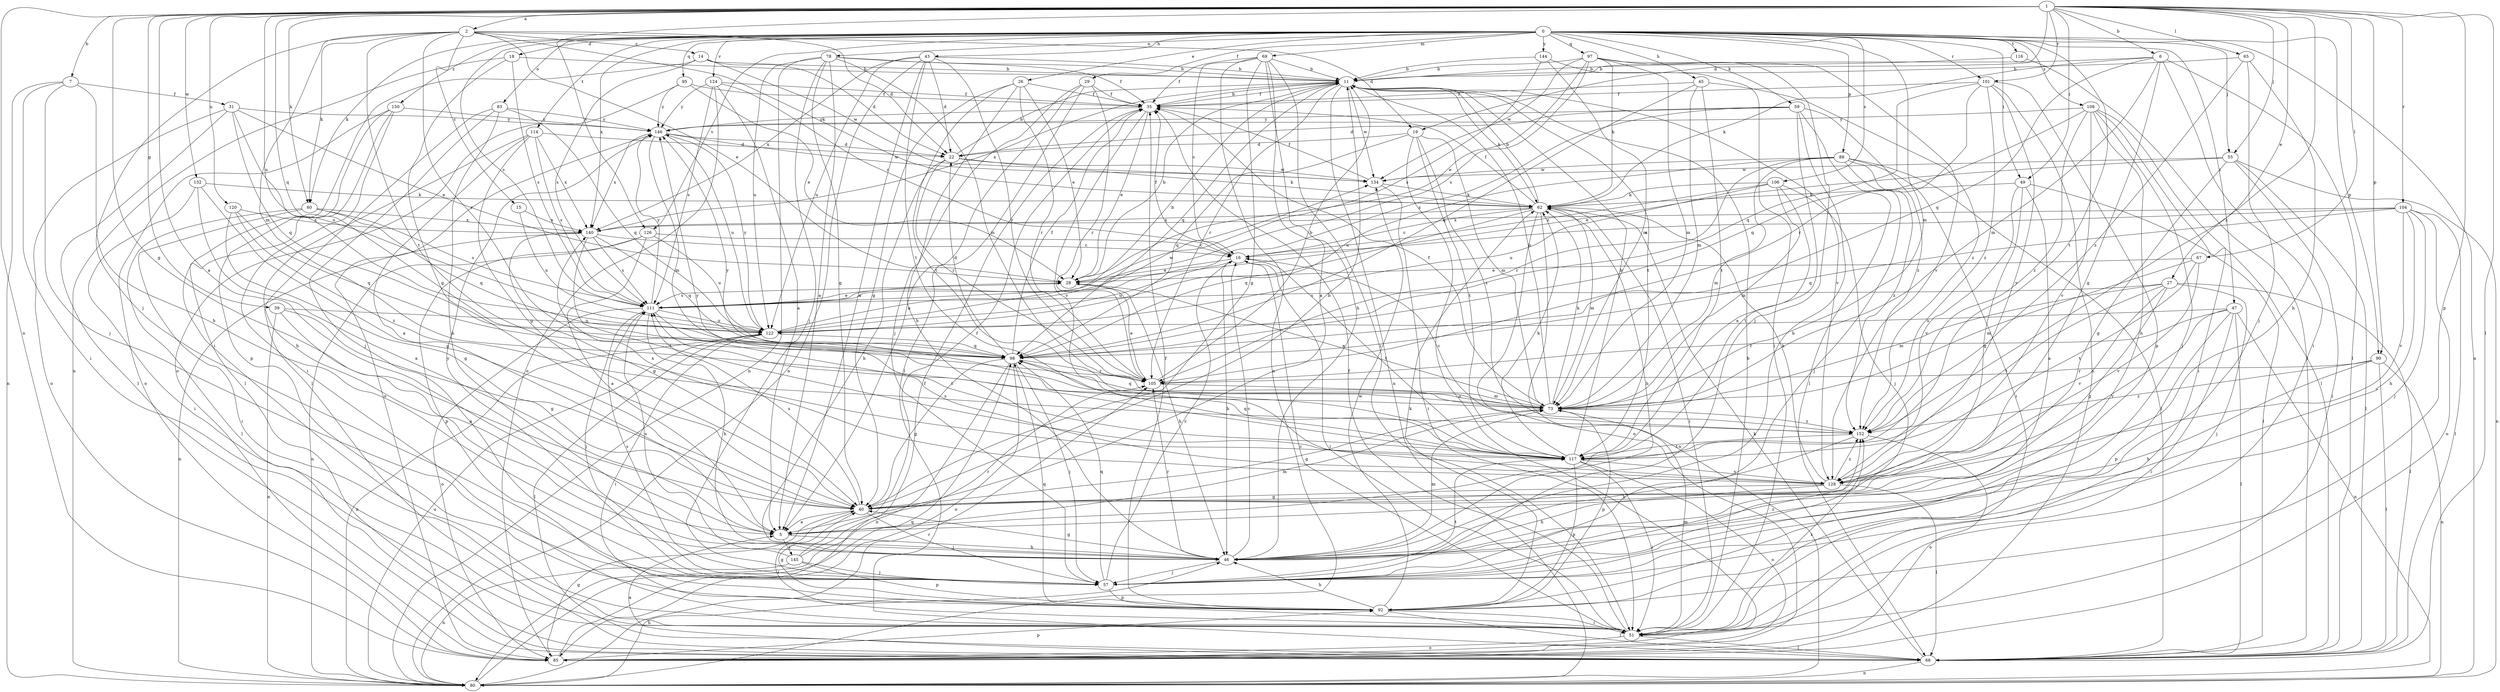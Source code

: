 strict digraph  {
0;
1;
2;
5;
6;
7;
11;
14;
15;
16;
18;
19;
22;
26;
27;
28;
29;
31;
35;
39;
40;
43;
45;
46;
47;
49;
51;
55;
57;
59;
60;
62;
65;
67;
68;
69;
73;
78;
80;
83;
85;
88;
90;
92;
95;
97;
98;
101;
104;
105;
106;
108;
111;
114;
116;
117;
120;
122;
124;
126;
128;
132;
134;
140;
144;
145;
146;
150;
152;
0 -> 18  [label=d];
0 -> 26  [label=e];
0 -> 29  [label=f];
0 -> 43  [label=h];
0 -> 45  [label=h];
0 -> 47  [label=i];
0 -> 49  [label=i];
0 -> 55  [label=j];
0 -> 59  [label=k];
0 -> 60  [label=k];
0 -> 69  [label=m];
0 -> 73  [label=m];
0 -> 78  [label=n];
0 -> 80  [label=n];
0 -> 83  [label=o];
0 -> 88  [label=p];
0 -> 90  [label=p];
0 -> 95  [label=q];
0 -> 97  [label=q];
0 -> 101  [label=r];
0 -> 106  [label=s];
0 -> 108  [label=s];
0 -> 111  [label=s];
0 -> 114  [label=t];
0 -> 116  [label=t];
0 -> 117  [label=t];
0 -> 124  [label=v];
0 -> 126  [label=v];
0 -> 140  [label=x];
0 -> 144  [label=y];
0 -> 150  [label=z];
1 -> 2  [label=a];
1 -> 5  [label=a];
1 -> 6  [label=b];
1 -> 7  [label=b];
1 -> 19  [label=d];
1 -> 27  [label=e];
1 -> 39  [label=g];
1 -> 40  [label=g];
1 -> 49  [label=i];
1 -> 55  [label=j];
1 -> 60  [label=k];
1 -> 65  [label=l];
1 -> 67  [label=l];
1 -> 68  [label=l];
1 -> 85  [label=o];
1 -> 90  [label=p];
1 -> 92  [label=p];
1 -> 98  [label=q];
1 -> 101  [label=r];
1 -> 104  [label=r];
1 -> 120  [label=u];
1 -> 122  [label=u];
1 -> 126  [label=v];
1 -> 132  [label=w];
1 -> 152  [label=z];
2 -> 14  [label=c];
2 -> 15  [label=c];
2 -> 19  [label=d];
2 -> 22  [label=d];
2 -> 28  [label=e];
2 -> 57  [label=j];
2 -> 60  [label=k];
2 -> 62  [label=k];
2 -> 73  [label=m];
2 -> 105  [label=r];
2 -> 117  [label=t];
5 -> 46  [label=h];
5 -> 73  [label=m];
5 -> 145  [label=y];
6 -> 11  [label=b];
6 -> 40  [label=g];
6 -> 51  [label=i];
6 -> 62  [label=k];
6 -> 68  [label=l];
6 -> 73  [label=m];
6 -> 98  [label=q];
7 -> 31  [label=f];
7 -> 46  [label=h];
7 -> 51  [label=i];
7 -> 57  [label=j];
7 -> 80  [label=n];
11 -> 35  [label=f];
11 -> 62  [label=k];
11 -> 80  [label=n];
11 -> 98  [label=q];
11 -> 105  [label=r];
11 -> 117  [label=t];
11 -> 128  [label=v];
11 -> 134  [label=w];
11 -> 140  [label=x];
14 -> 11  [label=b];
14 -> 22  [label=d];
14 -> 51  [label=i];
14 -> 111  [label=s];
14 -> 134  [label=w];
15 -> 122  [label=u];
15 -> 140  [label=x];
16 -> 28  [label=e];
16 -> 35  [label=f];
16 -> 46  [label=h];
16 -> 51  [label=i];
16 -> 117  [label=t];
16 -> 122  [label=u];
18 -> 11  [label=b];
18 -> 40  [label=g];
18 -> 80  [label=n];
18 -> 111  [label=s];
19 -> 22  [label=d];
19 -> 73  [label=m];
19 -> 85  [label=o];
19 -> 98  [label=q];
19 -> 117  [label=t];
19 -> 152  [label=z];
22 -> 11  [label=b];
22 -> 46  [label=h];
22 -> 62  [label=k];
22 -> 105  [label=r];
22 -> 134  [label=w];
26 -> 28  [label=e];
26 -> 35  [label=f];
26 -> 40  [label=g];
26 -> 46  [label=h];
26 -> 105  [label=r];
26 -> 117  [label=t];
27 -> 40  [label=g];
27 -> 57  [label=j];
27 -> 68  [label=l];
27 -> 73  [label=m];
27 -> 111  [label=s];
27 -> 117  [label=t];
27 -> 128  [label=v];
28 -> 11  [label=b];
28 -> 46  [label=h];
28 -> 111  [label=s];
29 -> 5  [label=a];
29 -> 35  [label=f];
29 -> 57  [label=j];
29 -> 68  [label=l];
29 -> 105  [label=r];
31 -> 28  [label=e];
31 -> 68  [label=l];
31 -> 85  [label=o];
31 -> 98  [label=q];
31 -> 122  [label=u];
31 -> 146  [label=y];
35 -> 11  [label=b];
35 -> 28  [label=e];
35 -> 128  [label=v];
35 -> 146  [label=y];
39 -> 5  [label=a];
39 -> 40  [label=g];
39 -> 80  [label=n];
39 -> 122  [label=u];
40 -> 5  [label=a];
40 -> 11  [label=b];
40 -> 51  [label=i];
40 -> 57  [label=j];
40 -> 111  [label=s];
43 -> 5  [label=a];
43 -> 11  [label=b];
43 -> 22  [label=d];
43 -> 80  [label=n];
43 -> 105  [label=r];
43 -> 117  [label=t];
43 -> 122  [label=u];
43 -> 140  [label=x];
45 -> 35  [label=f];
45 -> 73  [label=m];
45 -> 98  [label=q];
45 -> 117  [label=t];
45 -> 152  [label=z];
46 -> 16  [label=c];
46 -> 40  [label=g];
46 -> 57  [label=j];
46 -> 73  [label=m];
46 -> 105  [label=r];
47 -> 51  [label=i];
47 -> 68  [label=l];
47 -> 80  [label=n];
47 -> 92  [label=p];
47 -> 105  [label=r];
47 -> 122  [label=u];
47 -> 128  [label=v];
49 -> 5  [label=a];
49 -> 40  [label=g];
49 -> 62  [label=k];
49 -> 68  [label=l];
49 -> 128  [label=v];
51 -> 11  [label=b];
51 -> 16  [label=c];
51 -> 35  [label=f];
51 -> 68  [label=l];
51 -> 73  [label=m];
51 -> 85  [label=o];
51 -> 152  [label=z];
55 -> 28  [label=e];
55 -> 40  [label=g];
55 -> 51  [label=i];
55 -> 68  [label=l];
55 -> 80  [label=n];
55 -> 134  [label=w];
57 -> 16  [label=c];
57 -> 92  [label=p];
57 -> 98  [label=q];
57 -> 111  [label=s];
57 -> 117  [label=t];
57 -> 146  [label=y];
57 -> 152  [label=z];
59 -> 5  [label=a];
59 -> 22  [label=d];
59 -> 46  [label=h];
59 -> 68  [label=l];
59 -> 111  [label=s];
59 -> 146  [label=y];
59 -> 152  [label=z];
60 -> 51  [label=i];
60 -> 68  [label=l];
60 -> 98  [label=q];
60 -> 111  [label=s];
60 -> 140  [label=x];
62 -> 11  [label=b];
62 -> 16  [label=c];
62 -> 35  [label=f];
62 -> 46  [label=h];
62 -> 51  [label=i];
62 -> 73  [label=m];
62 -> 80  [label=n];
62 -> 85  [label=o];
62 -> 98  [label=q];
62 -> 140  [label=x];
65 -> 11  [label=b];
65 -> 46  [label=h];
65 -> 57  [label=j];
65 -> 152  [label=z];
67 -> 28  [label=e];
67 -> 73  [label=m];
67 -> 117  [label=t];
67 -> 128  [label=v];
68 -> 5  [label=a];
68 -> 62  [label=k];
68 -> 80  [label=n];
69 -> 5  [label=a];
69 -> 11  [label=b];
69 -> 16  [label=c];
69 -> 35  [label=f];
69 -> 40  [label=g];
69 -> 46  [label=h];
69 -> 51  [label=i];
69 -> 80  [label=n];
73 -> 11  [label=b];
73 -> 28  [label=e];
73 -> 35  [label=f];
73 -> 40  [label=g];
73 -> 62  [label=k];
73 -> 92  [label=p];
73 -> 98  [label=q];
73 -> 146  [label=y];
73 -> 152  [label=z];
78 -> 5  [label=a];
78 -> 11  [label=b];
78 -> 35  [label=f];
78 -> 40  [label=g];
78 -> 57  [label=j];
78 -> 73  [label=m];
78 -> 80  [label=n];
78 -> 122  [label=u];
80 -> 46  [label=h];
80 -> 98  [label=q];
80 -> 105  [label=r];
80 -> 122  [label=u];
83 -> 46  [label=h];
83 -> 57  [label=j];
83 -> 68  [label=l];
83 -> 98  [label=q];
83 -> 146  [label=y];
85 -> 35  [label=f];
85 -> 40  [label=g];
85 -> 92  [label=p];
88 -> 51  [label=i];
88 -> 57  [label=j];
88 -> 68  [label=l];
88 -> 73  [label=m];
88 -> 105  [label=r];
88 -> 122  [label=u];
88 -> 134  [label=w];
88 -> 152  [label=z];
90 -> 46  [label=h];
90 -> 68  [label=l];
90 -> 80  [label=n];
90 -> 105  [label=r];
90 -> 152  [label=z];
92 -> 35  [label=f];
92 -> 40  [label=g];
92 -> 46  [label=h];
92 -> 51  [label=i];
92 -> 62  [label=k];
92 -> 68  [label=l];
92 -> 98  [label=q];
92 -> 134  [label=w];
95 -> 28  [label=e];
95 -> 35  [label=f];
95 -> 85  [label=o];
95 -> 146  [label=y];
97 -> 11  [label=b];
97 -> 28  [label=e];
97 -> 57  [label=j];
97 -> 62  [label=k];
97 -> 73  [label=m];
97 -> 111  [label=s];
97 -> 128  [label=v];
97 -> 134  [label=w];
98 -> 22  [label=d];
98 -> 35  [label=f];
98 -> 40  [label=g];
98 -> 57  [label=j];
98 -> 80  [label=n];
98 -> 85  [label=o];
98 -> 105  [label=r];
101 -> 35  [label=f];
101 -> 85  [label=o];
101 -> 92  [label=p];
101 -> 98  [label=q];
101 -> 105  [label=r];
101 -> 128  [label=v];
101 -> 152  [label=z];
104 -> 16  [label=c];
104 -> 46  [label=h];
104 -> 57  [label=j];
104 -> 68  [label=l];
104 -> 85  [label=o];
104 -> 98  [label=q];
104 -> 128  [label=v];
104 -> 140  [label=x];
105 -> 11  [label=b];
105 -> 28  [label=e];
105 -> 73  [label=m];
106 -> 16  [label=c];
106 -> 57  [label=j];
106 -> 62  [label=k];
106 -> 73  [label=m];
106 -> 117  [label=t];
106 -> 122  [label=u];
108 -> 46  [label=h];
108 -> 51  [label=i];
108 -> 57  [label=j];
108 -> 68  [label=l];
108 -> 98  [label=q];
108 -> 128  [label=v];
108 -> 146  [label=y];
108 -> 152  [label=z];
111 -> 28  [label=e];
111 -> 46  [label=h];
111 -> 57  [label=j];
111 -> 85  [label=o];
111 -> 117  [label=t];
111 -> 122  [label=u];
111 -> 146  [label=y];
114 -> 5  [label=a];
114 -> 22  [label=d];
114 -> 40  [label=g];
114 -> 46  [label=h];
114 -> 111  [label=s];
114 -> 140  [label=x];
116 -> 11  [label=b];
116 -> 68  [label=l];
117 -> 11  [label=b];
117 -> 51  [label=i];
117 -> 62  [label=k];
117 -> 85  [label=o];
117 -> 92  [label=p];
117 -> 98  [label=q];
117 -> 128  [label=v];
117 -> 146  [label=y];
120 -> 40  [label=g];
120 -> 98  [label=q];
120 -> 140  [label=x];
120 -> 152  [label=z];
122 -> 11  [label=b];
122 -> 51  [label=i];
122 -> 68  [label=l];
122 -> 80  [label=n];
122 -> 98  [label=q];
122 -> 134  [label=w];
122 -> 146  [label=y];
124 -> 5  [label=a];
124 -> 16  [label=c];
124 -> 35  [label=f];
124 -> 85  [label=o];
124 -> 111  [label=s];
124 -> 146  [label=y];
126 -> 5  [label=a];
126 -> 16  [label=c];
126 -> 80  [label=n];
126 -> 92  [label=p];
126 -> 122  [label=u];
128 -> 40  [label=g];
128 -> 46  [label=h];
128 -> 62  [label=k];
128 -> 68  [label=l];
128 -> 111  [label=s];
128 -> 140  [label=x];
128 -> 152  [label=z];
132 -> 5  [label=a];
132 -> 40  [label=g];
132 -> 51  [label=i];
132 -> 62  [label=k];
134 -> 35  [label=f];
134 -> 51  [label=i];
134 -> 62  [label=k];
140 -> 16  [label=c];
140 -> 40  [label=g];
140 -> 80  [label=n];
140 -> 98  [label=q];
140 -> 111  [label=s];
140 -> 117  [label=t];
144 -> 11  [label=b];
144 -> 51  [label=i];
144 -> 73  [label=m];
144 -> 111  [label=s];
145 -> 35  [label=f];
145 -> 57  [label=j];
145 -> 80  [label=n];
145 -> 92  [label=p];
145 -> 105  [label=r];
145 -> 111  [label=s];
146 -> 22  [label=d];
146 -> 73  [label=m];
146 -> 85  [label=o];
146 -> 122  [label=u];
146 -> 134  [label=w];
146 -> 140  [label=x];
150 -> 51  [label=i];
150 -> 68  [label=l];
150 -> 85  [label=o];
150 -> 92  [label=p];
150 -> 146  [label=y];
152 -> 16  [label=c];
152 -> 46  [label=h];
152 -> 85  [label=o];
152 -> 117  [label=t];
}
